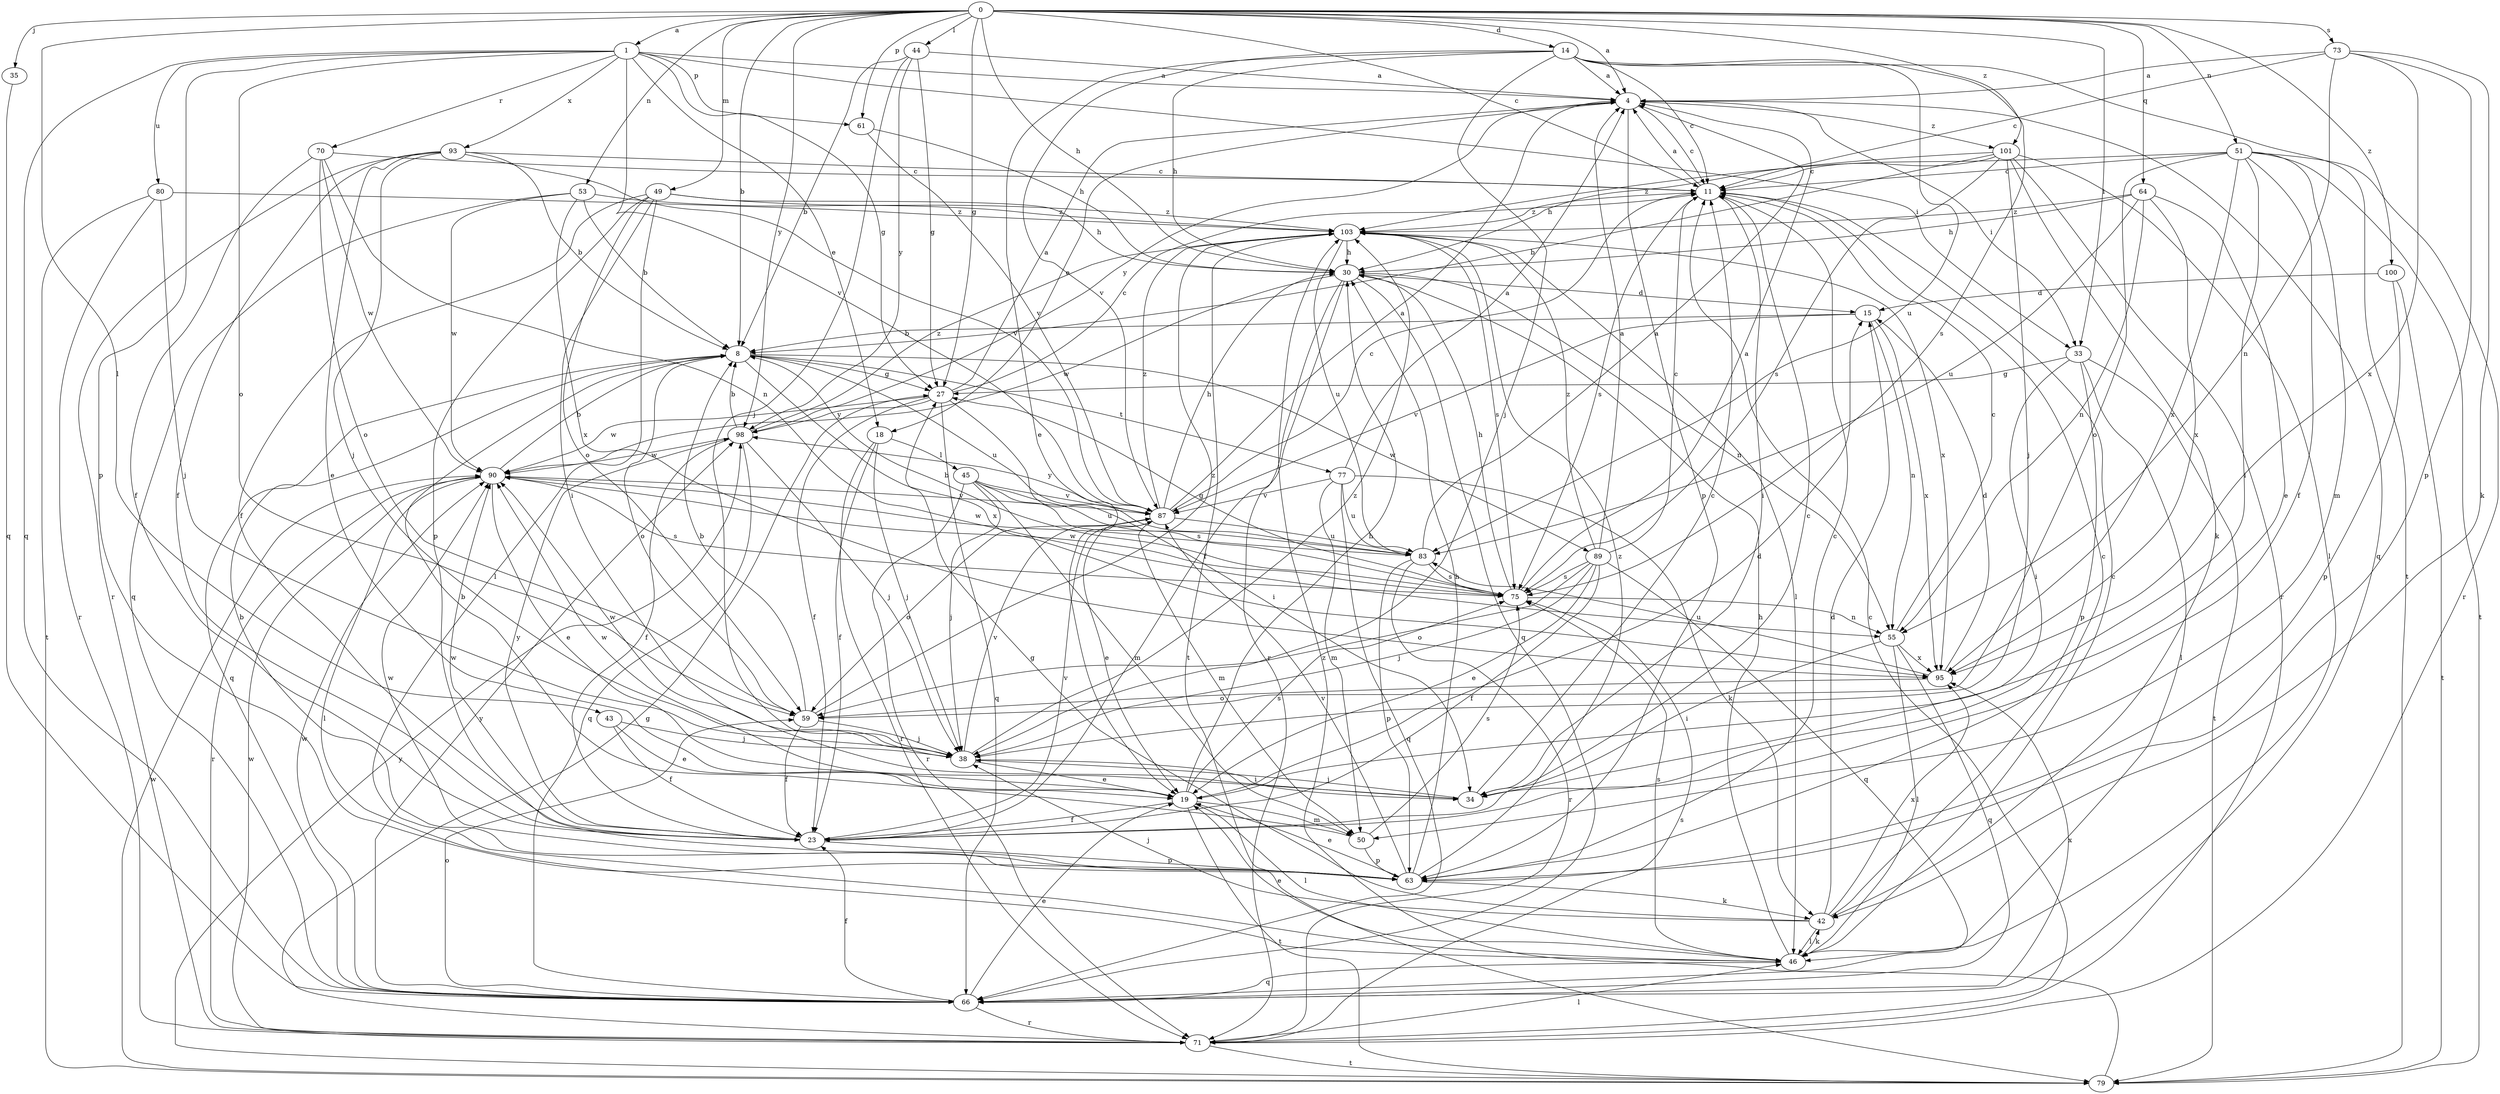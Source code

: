 strict digraph  {
0;
1;
4;
8;
11;
14;
15;
18;
19;
23;
27;
30;
33;
34;
35;
38;
42;
43;
44;
45;
46;
49;
50;
51;
53;
55;
59;
61;
63;
64;
66;
70;
71;
73;
75;
77;
79;
80;
83;
87;
89;
90;
93;
95;
98;
100;
101;
103;
0 -> 1  [label=a];
0 -> 4  [label=a];
0 -> 8  [label=b];
0 -> 11  [label=c];
0 -> 14  [label=d];
0 -> 27  [label=g];
0 -> 30  [label=h];
0 -> 33  [label=i];
0 -> 35  [label=j];
0 -> 43  [label=l];
0 -> 44  [label=l];
0 -> 49  [label=m];
0 -> 51  [label=n];
0 -> 53  [label=n];
0 -> 61  [label=p];
0 -> 64  [label=q];
0 -> 73  [label=s];
0 -> 98  [label=y];
0 -> 100  [label=z];
0 -> 101  [label=z];
1 -> 4  [label=a];
1 -> 18  [label=e];
1 -> 27  [label=g];
1 -> 33  [label=i];
1 -> 59  [label=o];
1 -> 61  [label=p];
1 -> 63  [label=p];
1 -> 66  [label=q];
1 -> 70  [label=r];
1 -> 80  [label=u];
1 -> 87  [label=v];
1 -> 93  [label=x];
4 -> 11  [label=c];
4 -> 18  [label=e];
4 -> 33  [label=i];
4 -> 63  [label=p];
4 -> 66  [label=q];
4 -> 98  [label=y];
4 -> 101  [label=z];
8 -> 27  [label=g];
8 -> 59  [label=o];
8 -> 66  [label=q];
8 -> 77  [label=t];
8 -> 83  [label=u];
8 -> 89  [label=w];
8 -> 95  [label=x];
11 -> 4  [label=a];
11 -> 34  [label=i];
11 -> 75  [label=s];
11 -> 103  [label=z];
14 -> 4  [label=a];
14 -> 11  [label=c];
14 -> 19  [label=e];
14 -> 30  [label=h];
14 -> 38  [label=j];
14 -> 75  [label=s];
14 -> 79  [label=t];
14 -> 83  [label=u];
14 -> 87  [label=v];
15 -> 8  [label=b];
15 -> 55  [label=n];
15 -> 87  [label=v];
15 -> 95  [label=x];
18 -> 23  [label=f];
18 -> 38  [label=j];
18 -> 45  [label=l];
18 -> 71  [label=r];
19 -> 15  [label=d];
19 -> 23  [label=f];
19 -> 30  [label=h];
19 -> 46  [label=l];
19 -> 50  [label=m];
19 -> 75  [label=s];
19 -> 79  [label=t];
23 -> 11  [label=c];
23 -> 63  [label=p];
23 -> 87  [label=v];
23 -> 90  [label=w];
23 -> 98  [label=y];
27 -> 4  [label=a];
27 -> 11  [label=c];
27 -> 23  [label=f];
27 -> 34  [label=i];
27 -> 66  [label=q];
27 -> 90  [label=w];
27 -> 98  [label=y];
30 -> 15  [label=d];
30 -> 23  [label=f];
30 -> 55  [label=n];
30 -> 66  [label=q];
30 -> 71  [label=r];
30 -> 90  [label=w];
33 -> 27  [label=g];
33 -> 34  [label=i];
33 -> 46  [label=l];
33 -> 63  [label=p];
33 -> 79  [label=t];
34 -> 11  [label=c];
34 -> 38  [label=j];
34 -> 90  [label=w];
35 -> 66  [label=q];
38 -> 19  [label=e];
38 -> 34  [label=i];
38 -> 87  [label=v];
38 -> 90  [label=w];
38 -> 103  [label=z];
42 -> 11  [label=c];
42 -> 15  [label=d];
42 -> 27  [label=g];
42 -> 38  [label=j];
42 -> 46  [label=l];
42 -> 95  [label=x];
43 -> 19  [label=e];
43 -> 23  [label=f];
43 -> 38  [label=j];
44 -> 4  [label=a];
44 -> 8  [label=b];
44 -> 27  [label=g];
44 -> 38  [label=j];
44 -> 98  [label=y];
45 -> 38  [label=j];
45 -> 50  [label=m];
45 -> 71  [label=r];
45 -> 75  [label=s];
45 -> 83  [label=u];
45 -> 87  [label=v];
46 -> 11  [label=c];
46 -> 19  [label=e];
46 -> 30  [label=h];
46 -> 42  [label=k];
46 -> 66  [label=q];
46 -> 75  [label=s];
49 -> 23  [label=f];
49 -> 30  [label=h];
49 -> 34  [label=i];
49 -> 46  [label=l];
49 -> 59  [label=o];
49 -> 63  [label=p];
49 -> 103  [label=z];
50 -> 8  [label=b];
50 -> 63  [label=p];
50 -> 75  [label=s];
51 -> 11  [label=c];
51 -> 23  [label=f];
51 -> 34  [label=i];
51 -> 50  [label=m];
51 -> 59  [label=o];
51 -> 71  [label=r];
51 -> 79  [label=t];
51 -> 95  [label=x];
51 -> 103  [label=z];
53 -> 8  [label=b];
53 -> 66  [label=q];
53 -> 90  [label=w];
53 -> 95  [label=x];
53 -> 103  [label=z];
55 -> 11  [label=c];
55 -> 34  [label=i];
55 -> 46  [label=l];
55 -> 66  [label=q];
55 -> 95  [label=x];
59 -> 8  [label=b];
59 -> 23  [label=f];
59 -> 38  [label=j];
59 -> 103  [label=z];
61 -> 30  [label=h];
61 -> 87  [label=v];
63 -> 8  [label=b];
63 -> 11  [label=c];
63 -> 19  [label=e];
63 -> 30  [label=h];
63 -> 42  [label=k];
63 -> 87  [label=v];
63 -> 90  [label=w];
63 -> 103  [label=z];
64 -> 19  [label=e];
64 -> 30  [label=h];
64 -> 55  [label=n];
64 -> 83  [label=u];
64 -> 95  [label=x];
64 -> 103  [label=z];
66 -> 19  [label=e];
66 -> 23  [label=f];
66 -> 59  [label=o];
66 -> 71  [label=r];
66 -> 90  [label=w];
66 -> 95  [label=x];
66 -> 98  [label=y];
70 -> 11  [label=c];
70 -> 23  [label=f];
70 -> 55  [label=n];
70 -> 59  [label=o];
70 -> 90  [label=w];
71 -> 11  [label=c];
71 -> 27  [label=g];
71 -> 46  [label=l];
71 -> 75  [label=s];
71 -> 79  [label=t];
71 -> 90  [label=w];
73 -> 4  [label=a];
73 -> 11  [label=c];
73 -> 42  [label=k];
73 -> 55  [label=n];
73 -> 63  [label=p];
73 -> 95  [label=x];
75 -> 4  [label=a];
75 -> 8  [label=b];
75 -> 27  [label=g];
75 -> 30  [label=h];
75 -> 55  [label=n];
75 -> 90  [label=w];
77 -> 4  [label=a];
77 -> 42  [label=k];
77 -> 50  [label=m];
77 -> 66  [label=q];
77 -> 83  [label=u];
77 -> 87  [label=v];
79 -> 90  [label=w];
79 -> 98  [label=y];
79 -> 103  [label=z];
80 -> 38  [label=j];
80 -> 71  [label=r];
80 -> 79  [label=t];
80 -> 103  [label=z];
83 -> 4  [label=a];
83 -> 63  [label=p];
83 -> 71  [label=r];
83 -> 75  [label=s];
83 -> 90  [label=w];
87 -> 4  [label=a];
87 -> 11  [label=c];
87 -> 19  [label=e];
87 -> 30  [label=h];
87 -> 50  [label=m];
87 -> 59  [label=o];
87 -> 83  [label=u];
87 -> 98  [label=y];
87 -> 103  [label=z];
89 -> 4  [label=a];
89 -> 11  [label=c];
89 -> 19  [label=e];
89 -> 23  [label=f];
89 -> 38  [label=j];
89 -> 59  [label=o];
89 -> 66  [label=q];
89 -> 75  [label=s];
89 -> 103  [label=z];
90 -> 8  [label=b];
90 -> 19  [label=e];
90 -> 46  [label=l];
90 -> 71  [label=r];
90 -> 75  [label=s];
90 -> 87  [label=v];
93 -> 8  [label=b];
93 -> 11  [label=c];
93 -> 19  [label=e];
93 -> 23  [label=f];
93 -> 38  [label=j];
93 -> 71  [label=r];
93 -> 87  [label=v];
95 -> 15  [label=d];
95 -> 59  [label=o];
95 -> 83  [label=u];
98 -> 8  [label=b];
98 -> 23  [label=f];
98 -> 38  [label=j];
98 -> 66  [label=q];
98 -> 90  [label=w];
98 -> 103  [label=z];
100 -> 15  [label=d];
100 -> 63  [label=p];
100 -> 79  [label=t];
101 -> 8  [label=b];
101 -> 11  [label=c];
101 -> 30  [label=h];
101 -> 38  [label=j];
101 -> 42  [label=k];
101 -> 46  [label=l];
101 -> 71  [label=r];
101 -> 75  [label=s];
103 -> 30  [label=h];
103 -> 46  [label=l];
103 -> 75  [label=s];
103 -> 79  [label=t];
103 -> 83  [label=u];
103 -> 95  [label=x];
}
